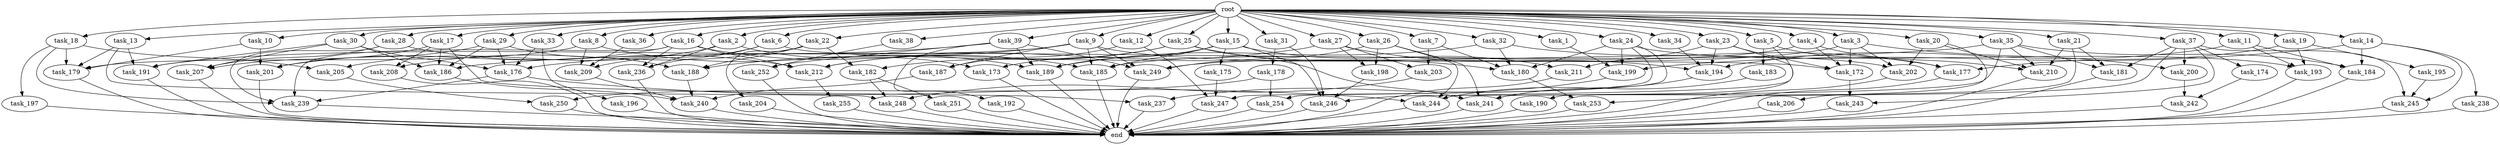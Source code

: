 digraph G {
  task_8 [size="102.400000"];
  task_239 [size="135720966553.600006"];
  task_173 [size="155477816115.200012"];
  task_189 [size="172657685299.200012"];
  task_17 [size="102.400000"];
  task_247 [size="154618822656.000000"];
  task_204 [size="30923764531.200001"];
  task_242 [size="38654705664.000000"];
  task_35 [size="102.400000"];
  task_26 [size="102.400000"];
  task_15 [size="102.400000"];
  task_252 [size="58411555225.600006"];
  task_251 [size="85899345920.000000"];
  task_209 [size="98784247808.000000"];
  task_211 [size="107374182400.000000"];
  task_255 [size="69578470195.199997"];
  task_206 [size="7730941132.800000"];
  task_33 [size="102.400000"];
  task_186 [size="149464861900.800018"];
  task_205 [size="83322365542.400009"];
  task_241 [size="73014444032.000000"];
  task_176 [size="152900835737.600006"];
  task_13 [size="102.400000"];
  task_22 [size="102.400000"];
  task_208 [size="38654705664.000000"];
  task_5 [size="102.400000"];
  task_36 [size="102.400000"];
  task_200 [size="68719476736.000000"];
  task_201 [size="181247619891.200012"];
  task_6 [size="102.400000"];
  task_7 [size="102.400000"];
  task_240 [size="169221711462.400024"];
  task_30 [size="102.400000"];
  task_3 [size="102.400000"];
  task_179 [size="207876417126.400024"];
  task_187 [size="140874927308.800018"];
  task_188 [size="158913789952.000000"];
  task_236 [size="146887881523.200012"];
  task_183 [size="7730941132.800000"];
  task_193 [size="123695058124.800003"];
  task_16 [size="102.400000"];
  task_191 [size="226774273228.800018"];
  task_175 [size="85899345920.000000"];
  task_253 [size="97066260889.600006"];
  task_202 [size="107374182400.000000"];
  root [size="0.000000"];
  task_182 [size="38654705664.000000"];
  task_245 [size="171798691840.000000"];
  task_12 [size="102.400000"];
  task_21 [size="102.400000"];
  task_18 [size="102.400000"];
  task_180 [size="48962627174.400002"];
  task_31 [size="102.400000"];
  task_244 [size="139156940390.399994"];
  task_9 [size="102.400000"];
  task_237 [size="11166914969.600000"];
  task_192 [size="3435973836.800000"];
  task_28 [size="102.400000"];
  task_174 [size="54975581388.800003"];
  task_177 [size="76450417868.800003"];
  task_29 [size="102.400000"];
  task_185 [size="283467841536.000000"];
  task_34 [size="102.400000"];
  task_10 [size="102.400000"];
  task_212 [size="153759829196.800018"];
  task_181 [size="72155450572.800003"];
  task_178 [size="21474836480.000000"];
  task_194 [size="217325345177.600006"];
  task_2 [size="102.400000"];
  end [size="0.000000"];
  task_184 [size="154618822656.000000"];
  task_197 [size="13743895347.200001"];
  task_38 [size="102.400000"];
  task_39 [size="102.400000"];
  task_14 [size="102.400000"];
  task_210 [size="67001489817.600006"];
  task_24 [size="102.400000"];
  task_198 [size="85899345920.000000"];
  task_195 [size="54975581388.800003"];
  task_243 [size="62706522521.600006"];
  task_19 [size="102.400000"];
  task_32 [size="102.400000"];
  task_196 [size="21474836480.000000"];
  task_25 [size="102.400000"];
  task_4 [size="102.400000"];
  task_172 [size="85040352460.800003"];
  task_27 [size="102.400000"];
  task_207 [size="115105123532.800003"];
  task_254 [size="83322365542.400009"];
  task_23 [size="102.400000"];
  task_37 [size="102.400000"];
  task_1 [size="102.400000"];
  task_11 [size="102.400000"];
  task_190 [size="21474836480.000000"];
  task_249 [size="134002979635.200012"];
  task_20 [size="102.400000"];
  task_250 [size="124554051584.000000"];
  task_246 [size="176093659136.000000"];
  task_203 [size="68719476736.000000"];
  task_199 [size="107374182400.000000"];
  task_238 [size="85899345920.000000"];
  task_248 [size="195850508697.600006"];

  task_8 -> task_189 [size="679477248.000000"];
  task_8 -> task_209 [size="679477248.000000"];
  task_8 -> task_179 [size="679477248.000000"];
  task_239 -> end [size="1.000000"];
  task_173 -> end [size="1.000000"];
  task_189 -> end [size="1.000000"];
  task_17 -> task_208 [size="75497472.000000"];
  task_17 -> task_237 [size="75497472.000000"];
  task_17 -> task_207 [size="75497472.000000"];
  task_17 -> task_186 [size="75497472.000000"];
  task_247 -> end [size="1.000000"];
  task_204 -> end [size="1.000000"];
  task_242 -> end [size="1.000000"];
  task_35 -> task_181 [size="134217728.000000"];
  task_35 -> task_184 [size="134217728.000000"];
  task_35 -> task_186 [size="134217728.000000"];
  task_35 -> task_210 [size="134217728.000000"];
  task_35 -> task_246 [size="134217728.000000"];
  task_26 -> task_249 [size="301989888.000000"];
  task_26 -> task_198 [size="301989888.000000"];
  task_26 -> task_241 [size="301989888.000000"];
  task_26 -> task_244 [size="301989888.000000"];
  task_15 -> task_185 [size="838860800.000000"];
  task_15 -> task_189 [size="838860800.000000"];
  task_15 -> task_246 [size="838860800.000000"];
  task_15 -> task_175 [size="838860800.000000"];
  task_15 -> task_211 [size="838860800.000000"];
  task_15 -> task_173 [size="838860800.000000"];
  task_252 -> end [size="1.000000"];
  task_251 -> end [size="1.000000"];
  task_209 -> task_240 [size="838860800.000000"];
  task_211 -> end [size="1.000000"];
  task_255 -> end [size="1.000000"];
  task_206 -> end [size="1.000000"];
  task_33 -> task_196 [size="209715200.000000"];
  task_33 -> task_176 [size="209715200.000000"];
  task_186 -> task_240 [size="301989888.000000"];
  task_205 -> task_250 [size="536870912.000000"];
  task_241 -> end [size="1.000000"];
  task_176 -> task_239 [size="301989888.000000"];
  task_176 -> task_244 [size="301989888.000000"];
  task_13 -> task_191 [size="536870912.000000"];
  task_13 -> task_179 [size="536870912.000000"];
  task_13 -> task_248 [size="536870912.000000"];
  task_22 -> task_188 [size="301989888.000000"];
  task_22 -> task_208 [size="301989888.000000"];
  task_22 -> task_204 [size="301989888.000000"];
  task_22 -> task_182 [size="301989888.000000"];
  task_208 -> end [size="1.000000"];
  task_5 -> task_183 [size="75497472.000000"];
  task_5 -> task_177 [size="75497472.000000"];
  task_5 -> task_244 [size="75497472.000000"];
  task_36 -> task_209 [size="209715200.000000"];
  task_200 -> task_242 [size="301989888.000000"];
  task_201 -> end [size="1.000000"];
  task_6 -> task_172 [size="75497472.000000"];
  task_6 -> task_236 [size="75497472.000000"];
  task_6 -> task_209 [size="75497472.000000"];
  task_7 -> task_180 [size="134217728.000000"];
  task_7 -> task_203 [size="134217728.000000"];
  task_240 -> end [size="1.000000"];
  task_30 -> task_191 [size="838860800.000000"];
  task_30 -> task_176 [size="838860800.000000"];
  task_30 -> task_207 [size="838860800.000000"];
  task_30 -> task_186 [size="838860800.000000"];
  task_3 -> task_202 [size="134217728.000000"];
  task_3 -> task_200 [size="134217728.000000"];
  task_3 -> task_249 [size="134217728.000000"];
  task_3 -> task_172 [size="134217728.000000"];
  task_179 -> end [size="1.000000"];
  task_187 -> task_240 [size="301989888.000000"];
  task_188 -> task_240 [size="209715200.000000"];
  task_236 -> end [size="1.000000"];
  task_183 -> task_244 [size="679477248.000000"];
  task_193 -> end [size="1.000000"];
  task_16 -> task_185 [size="679477248.000000"];
  task_16 -> task_201 [size="679477248.000000"];
  task_16 -> task_236 [size="679477248.000000"];
  task_16 -> task_212 [size="679477248.000000"];
  task_16 -> task_239 [size="679477248.000000"];
  task_191 -> end [size="1.000000"];
  task_175 -> task_247 [size="838860800.000000"];
  task_253 -> end [size="1.000000"];
  task_202 -> end [size="1.000000"];
  root -> task_8 [size="1.000000"];
  root -> task_14 [size="1.000000"];
  root -> task_24 [size="1.000000"];
  root -> task_13 [size="1.000000"];
  root -> task_33 [size="1.000000"];
  root -> task_12 [size="1.000000"];
  root -> task_21 [size="1.000000"];
  root -> task_18 [size="1.000000"];
  root -> task_22 [size="1.000000"];
  root -> task_31 [size="1.000000"];
  root -> task_9 [size="1.000000"];
  root -> task_5 [size="1.000000"];
  root -> task_36 [size="1.000000"];
  root -> task_32 [size="1.000000"];
  root -> task_26 [size="1.000000"];
  root -> task_15 [size="1.000000"];
  root -> task_6 [size="1.000000"];
  root -> task_4 [size="1.000000"];
  root -> task_25 [size="1.000000"];
  root -> task_30 [size="1.000000"];
  root -> task_34 [size="1.000000"];
  root -> task_3 [size="1.000000"];
  root -> task_19 [size="1.000000"];
  root -> task_10 [size="1.000000"];
  root -> task_23 [size="1.000000"];
  root -> task_37 [size="1.000000"];
  root -> task_39 [size="1.000000"];
  root -> task_1 [size="1.000000"];
  root -> task_11 [size="1.000000"];
  root -> task_17 [size="1.000000"];
  root -> task_2 [size="1.000000"];
  root -> task_29 [size="1.000000"];
  root -> task_20 [size="1.000000"];
  root -> task_35 [size="1.000000"];
  root -> task_7 [size="1.000000"];
  root -> task_27 [size="1.000000"];
  root -> task_38 [size="1.000000"];
  root -> task_28 [size="1.000000"];
  root -> task_16 [size="1.000000"];
  task_182 -> task_251 [size="838860800.000000"];
  task_182 -> task_248 [size="838860800.000000"];
  task_245 -> end [size="1.000000"];
  task_12 -> task_247 [size="536870912.000000"];
  task_12 -> task_187 [size="536870912.000000"];
  task_21 -> task_181 [size="33554432.000000"];
  task_21 -> task_241 [size="33554432.000000"];
  task_21 -> task_210 [size="33554432.000000"];
  task_18 -> task_205 [size="134217728.000000"];
  task_18 -> task_197 [size="134217728.000000"];
  task_18 -> task_179 [size="134217728.000000"];
  task_18 -> task_239 [size="134217728.000000"];
  task_180 -> task_253 [size="411041792.000000"];
  task_31 -> task_178 [size="209715200.000000"];
  task_31 -> task_246 [size="209715200.000000"];
  task_244 -> end [size="1.000000"];
  task_9 -> task_185 [size="838860800.000000"];
  task_9 -> task_202 [size="838860800.000000"];
  task_9 -> task_187 [size="838860800.000000"];
  task_9 -> task_249 [size="838860800.000000"];
  task_9 -> task_188 [size="838860800.000000"];
  task_9 -> task_191 [size="838860800.000000"];
  task_237 -> end [size="1.000000"];
  task_192 -> end [size="1.000000"];
  task_28 -> task_239 [size="209715200.000000"];
  task_28 -> task_207 [size="209715200.000000"];
  task_28 -> task_212 [size="209715200.000000"];
  task_174 -> task_242 [size="75497472.000000"];
  task_177 -> end [size="1.000000"];
  task_29 -> task_188 [size="411041792.000000"];
  task_29 -> task_201 [size="411041792.000000"];
  task_29 -> task_176 [size="411041792.000000"];
  task_29 -> task_186 [size="411041792.000000"];
  task_185 -> end [size="1.000000"];
  task_34 -> task_194 [size="838860800.000000"];
  task_10 -> task_201 [size="679477248.000000"];
  task_10 -> task_179 [size="679477248.000000"];
  task_212 -> task_255 [size="679477248.000000"];
  task_181 -> end [size="1.000000"];
  task_178 -> task_250 [size="679477248.000000"];
  task_178 -> task_254 [size="679477248.000000"];
  task_194 -> task_241 [size="301989888.000000"];
  task_2 -> task_205 [size="679477248.000000"];
  task_2 -> task_236 [size="679477248.000000"];
  task_2 -> task_173 [size="679477248.000000"];
  task_184 -> end [size="1.000000"];
  task_197 -> end [size="1.000000"];
  task_38 -> task_252 [size="536870912.000000"];
  task_39 -> task_189 [size="33554432.000000"];
  task_39 -> task_192 [size="33554432.000000"];
  task_39 -> task_176 [size="33554432.000000"];
  task_39 -> task_252 [size="33554432.000000"];
  task_39 -> task_249 [size="33554432.000000"];
  task_14 -> task_245 [size="838860800.000000"];
  task_14 -> task_184 [size="838860800.000000"];
  task_14 -> task_199 [size="838860800.000000"];
  task_14 -> task_238 [size="838860800.000000"];
  task_210 -> end [size="1.000000"];
  task_24 -> task_180 [size="134217728.000000"];
  task_24 -> task_193 [size="134217728.000000"];
  task_24 -> task_199 [size="134217728.000000"];
  task_24 -> task_247 [size="134217728.000000"];
  task_24 -> task_254 [size="134217728.000000"];
  task_198 -> task_246 [size="536870912.000000"];
  task_195 -> task_245 [size="301989888.000000"];
  task_243 -> end [size="1.000000"];
  task_19 -> task_195 [size="536870912.000000"];
  task_19 -> task_177 [size="536870912.000000"];
  task_19 -> task_193 [size="536870912.000000"];
  task_32 -> task_189 [size="134217728.000000"];
  task_32 -> task_180 [size="134217728.000000"];
  task_32 -> task_177 [size="134217728.000000"];
  task_196 -> end [size="1.000000"];
  task_25 -> task_241 [size="75497472.000000"];
  task_25 -> task_180 [size="75497472.000000"];
  task_25 -> task_182 [size="75497472.000000"];
  task_25 -> task_212 [size="75497472.000000"];
  task_4 -> task_185 [size="411041792.000000"];
  task_4 -> task_172 [size="411041792.000000"];
  task_4 -> task_210 [size="411041792.000000"];
  task_172 -> task_243 [size="75497472.000000"];
  task_27 -> task_194 [size="536870912.000000"];
  task_27 -> task_198 [size="536870912.000000"];
  task_27 -> task_203 [size="536870912.000000"];
  task_27 -> task_212 [size="536870912.000000"];
  task_207 -> end [size="1.000000"];
  task_254 -> end [size="1.000000"];
  task_23 -> task_190 [size="209715200.000000"];
  task_23 -> task_172 [size="209715200.000000"];
  task_23 -> task_194 [size="209715200.000000"];
  task_23 -> task_211 [size="209715200.000000"];
  task_37 -> task_200 [size="536870912.000000"];
  task_37 -> task_245 [size="536870912.000000"];
  task_37 -> task_181 [size="536870912.000000"];
  task_37 -> task_174 [size="536870912.000000"];
  task_37 -> task_253 [size="536870912.000000"];
  task_37 -> task_243 [size="536870912.000000"];
  task_1 -> task_199 [size="75497472.000000"];
  task_11 -> task_194 [size="536870912.000000"];
  task_11 -> task_184 [size="536870912.000000"];
  task_11 -> task_193 [size="536870912.000000"];
  task_190 -> end [size="1.000000"];
  task_249 -> end [size="1.000000"];
  task_20 -> task_202 [size="75497472.000000"];
  task_20 -> task_206 [size="75497472.000000"];
  task_20 -> task_210 [size="75497472.000000"];
  task_250 -> end [size="1.000000"];
  task_246 -> end [size="1.000000"];
  task_203 -> task_248 [size="536870912.000000"];
  task_199 -> task_237 [size="33554432.000000"];
  task_238 -> end [size="1.000000"];
  task_248 -> end [size="1.000000"];
}
